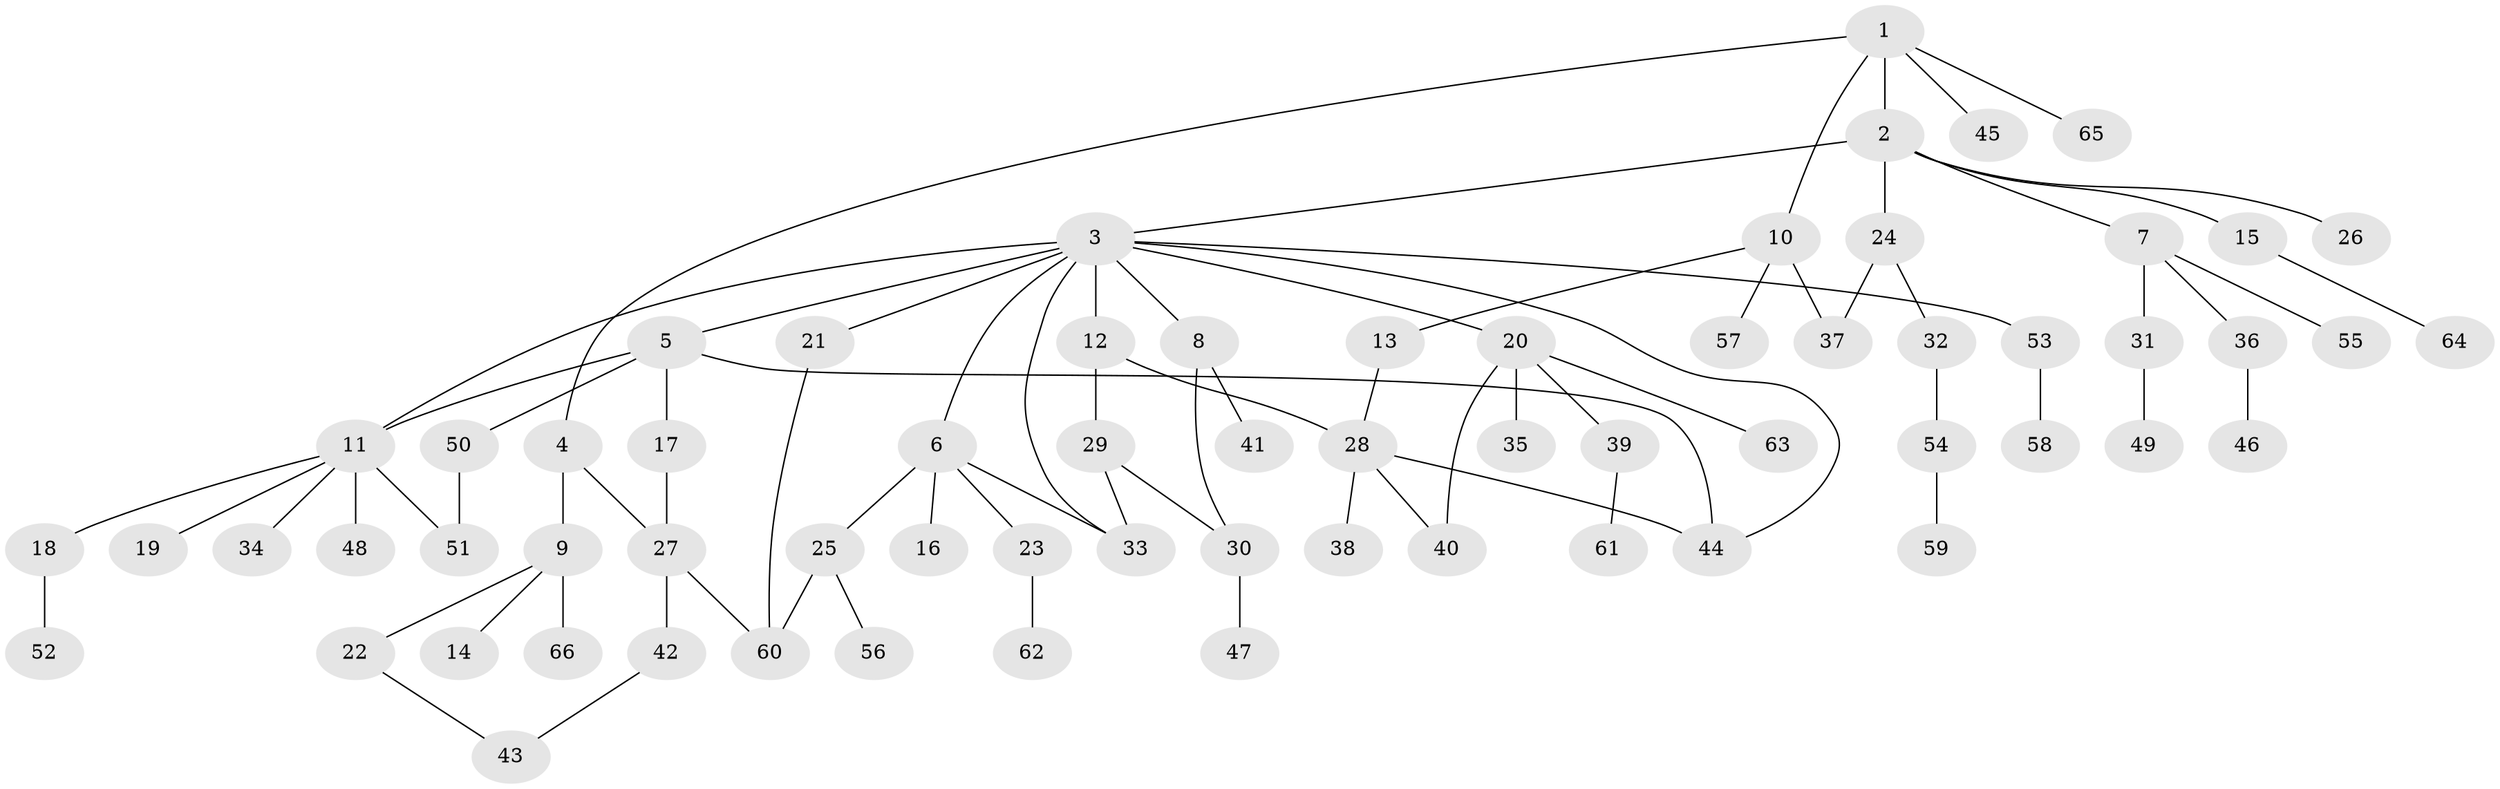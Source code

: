 // Generated by graph-tools (version 1.1) at 2025/49/03/09/25 03:49:18]
// undirected, 66 vertices, 79 edges
graph export_dot {
graph [start="1"]
  node [color=gray90,style=filled];
  1;
  2;
  3;
  4;
  5;
  6;
  7;
  8;
  9;
  10;
  11;
  12;
  13;
  14;
  15;
  16;
  17;
  18;
  19;
  20;
  21;
  22;
  23;
  24;
  25;
  26;
  27;
  28;
  29;
  30;
  31;
  32;
  33;
  34;
  35;
  36;
  37;
  38;
  39;
  40;
  41;
  42;
  43;
  44;
  45;
  46;
  47;
  48;
  49;
  50;
  51;
  52;
  53;
  54;
  55;
  56;
  57;
  58;
  59;
  60;
  61;
  62;
  63;
  64;
  65;
  66;
  1 -- 2;
  1 -- 4;
  1 -- 10;
  1 -- 45;
  1 -- 65;
  2 -- 3;
  2 -- 7;
  2 -- 15;
  2 -- 24;
  2 -- 26;
  3 -- 5;
  3 -- 6;
  3 -- 8;
  3 -- 12;
  3 -- 20;
  3 -- 21;
  3 -- 33;
  3 -- 53;
  3 -- 11;
  3 -- 44;
  4 -- 9;
  4 -- 27;
  5 -- 11;
  5 -- 17;
  5 -- 44;
  5 -- 50;
  6 -- 16;
  6 -- 23;
  6 -- 25;
  6 -- 33;
  7 -- 31;
  7 -- 36;
  7 -- 55;
  8 -- 30;
  8 -- 41;
  9 -- 14;
  9 -- 22;
  9 -- 66;
  10 -- 13;
  10 -- 37;
  10 -- 57;
  11 -- 18;
  11 -- 19;
  11 -- 34;
  11 -- 48;
  11 -- 51;
  12 -- 28;
  12 -- 29;
  13 -- 28;
  15 -- 64;
  17 -- 27;
  18 -- 52;
  20 -- 35;
  20 -- 39;
  20 -- 63;
  20 -- 40;
  21 -- 60;
  22 -- 43;
  23 -- 62;
  24 -- 32;
  24 -- 37;
  25 -- 56;
  25 -- 60;
  27 -- 42;
  27 -- 60;
  28 -- 38;
  28 -- 40;
  28 -- 44;
  29 -- 30;
  29 -- 33;
  30 -- 47;
  31 -- 49;
  32 -- 54;
  36 -- 46;
  39 -- 61;
  42 -- 43;
  50 -- 51;
  53 -- 58;
  54 -- 59;
}
